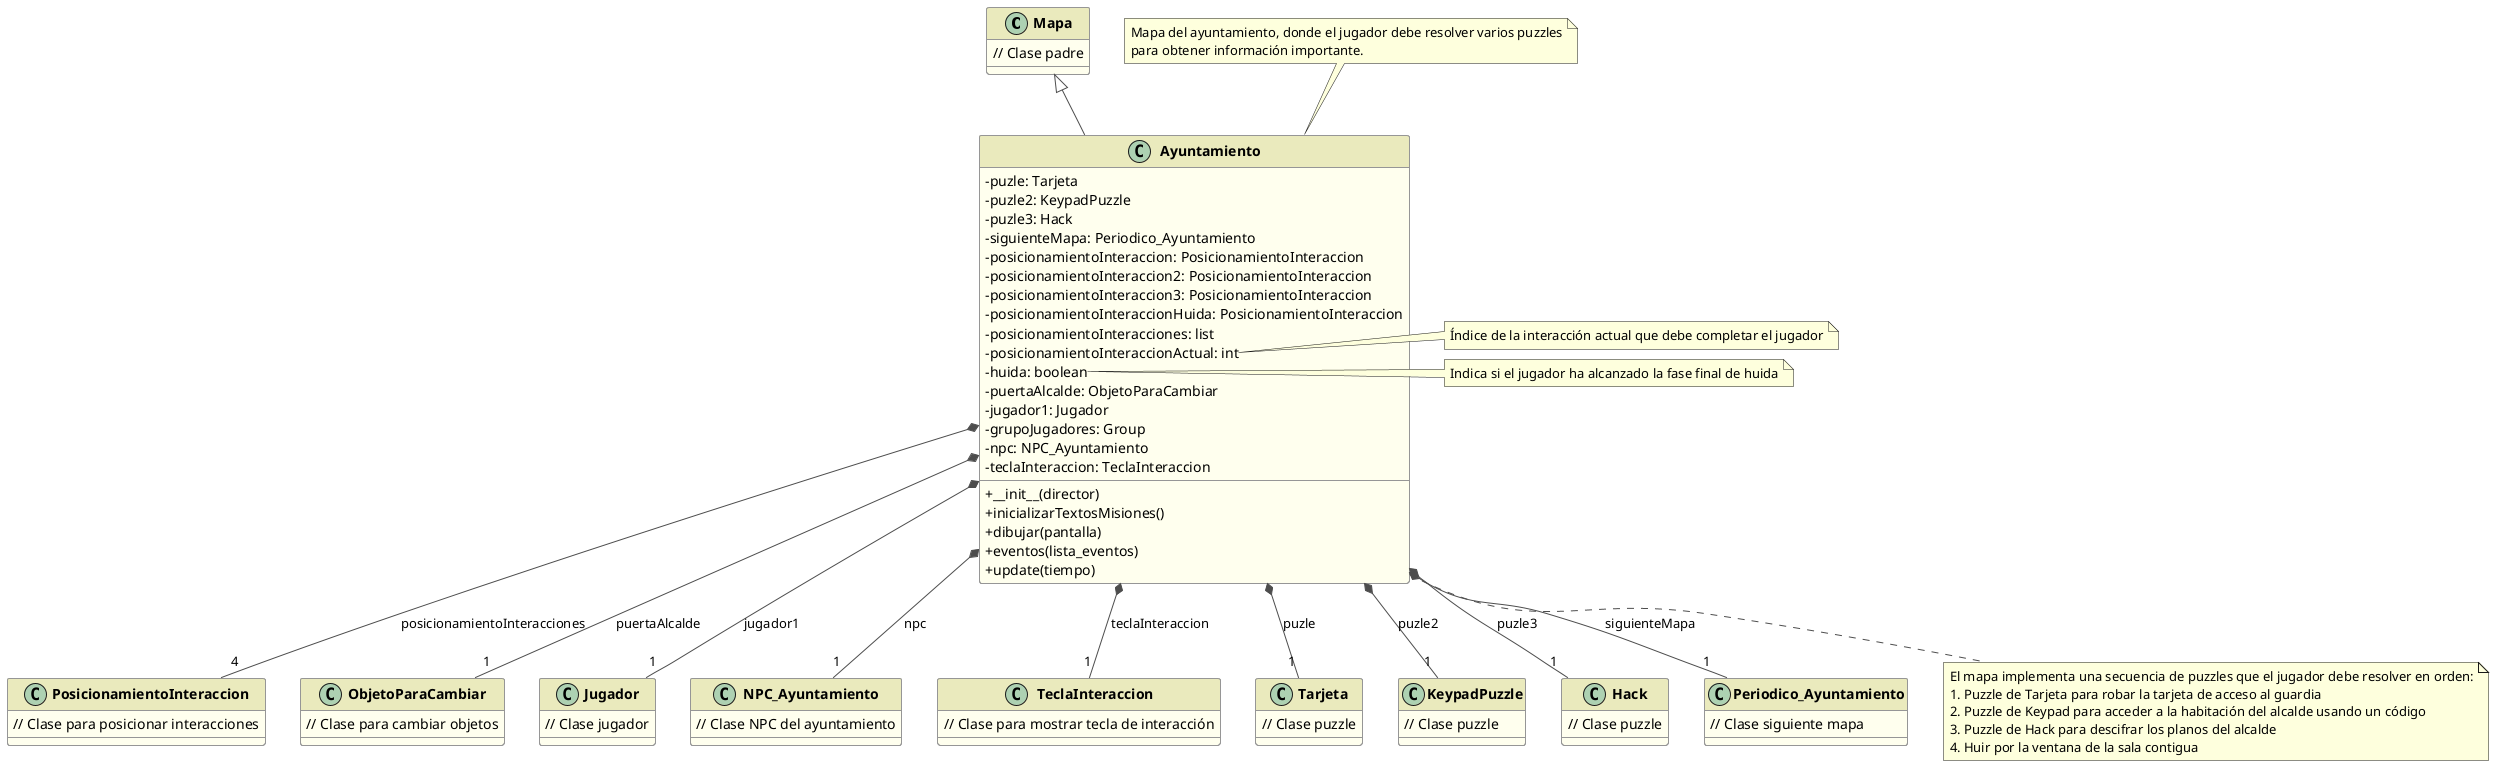 @startuml Ayuntamiento

skinparam classAttributeIconSize 0
skinparam classFontStyle bold
skinparam classBackgroundColor #FFFFEE
skinparam classBorderColor #969696
skinparam arrowColor #4D4D4D
skinparam shadowing false
skinparam stereotypeCBackgroundColor #CCE6FF

skinparam class {
  FontColor #000000
  HeaderBackgroundColor #EAEABD
  BorderThickness 1
}

class Mapa {
  // Clase padre
}

class Ayuntamiento {
  -puzle: Tarjeta
  -puzle2: KeypadPuzzle
  -puzle3: Hack
  -siguienteMapa: Periodico_Ayuntamiento
  -posicionamientoInteraccion: PosicionamientoInteraccion
  -posicionamientoInteraccion2: PosicionamientoInteraccion
  -posicionamientoInteraccion3: PosicionamientoInteraccion
  -posicionamientoInteraccionHuida: PosicionamientoInteraccion
  -posicionamientoInteracciones: list
  -posicionamientoInteraccionActual: int
  -huida: boolean
  -puertaAlcalde: ObjetoParaCambiar
  -jugador1: Jugador
  -grupoJugadores: Group
  -npc: NPC_Ayuntamiento
  -teclaInteraccion: TeclaInteraccion
  +__init__(director)
  +inicializarTextosMisiones()
  +dibujar(pantalla)
  +eventos(lista_eventos)
  +update(tiempo)
}

class PosicionamientoInteraccion {
  // Clase para posicionar interacciones
}

class ObjetoParaCambiar {
  // Clase para cambiar objetos
}

class Jugador {
  // Clase jugador
}

class NPC_Ayuntamiento {
  // Clase NPC del ayuntamiento
}

class TeclaInteraccion {
  // Clase para mostrar tecla de interacción
}

class Tarjeta {
  // Clase puzzle
}

class KeypadPuzzle {
  // Clase puzzle
}

class Hack {
  // Clase puzzle
}

class Periodico_Ayuntamiento {
  // Clase siguiente mapa
}

' Relaciones
Mapa <|-- Ayuntamiento
Ayuntamiento *-- "1" Tarjeta : puzle
Ayuntamiento *-- "1" KeypadPuzzle : puzle2
Ayuntamiento *-- "1" Hack : puzle3
Ayuntamiento *-- "4" PosicionamientoInteraccion : posicionamientoInteracciones
Ayuntamiento *-- "1" ObjetoParaCambiar : puertaAlcalde
Ayuntamiento *-- "1" Jugador : jugador1
Ayuntamiento *-- "1" NPC_Ayuntamiento : npc
Ayuntamiento *-- "1" TeclaInteraccion : teclaInteraccion
Ayuntamiento *-- "1" Periodico_Ayuntamiento : siguienteMapa

note top of Ayuntamiento
  Mapa del ayuntamiento, donde el jugador debe resolver varios puzzles
  para obtener información importante.
end note

note right of Ayuntamiento::posicionamientoInteraccionActual
  Índice de la interacción actual que debe completar el jugador
end note

note right of Ayuntamiento::huida
  Indica si el jugador ha alcanzado la fase final de huida
end note

note bottom of Ayuntamiento
  El mapa implementa una secuencia de puzzles que el jugador debe resolver en orden:
  1. Puzzle de Tarjeta para robar la tarjeta de acceso al guardia
  2. Puzzle de Keypad para acceder a la habitación del alcalde usando un código
  3. Puzzle de Hack para descifrar los planos del alcalde
  4. Huir por la ventana de la sala contigua
end note

@enduml